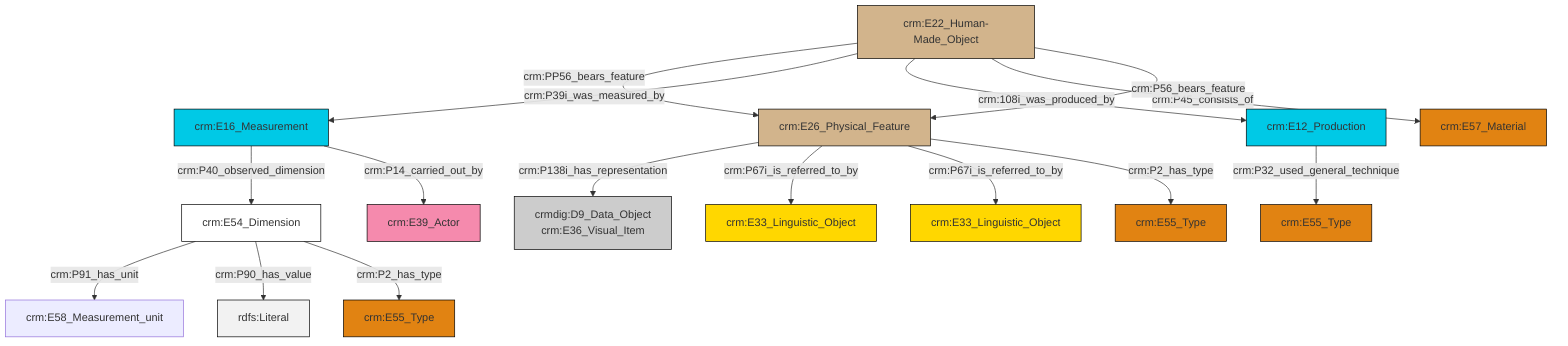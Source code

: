 graph TD
classDef Literal fill:#f2f2f2,stroke:#000000;
classDef CRM_Entity fill:#FFFFFF,stroke:#000000;
classDef Temporal_Entity fill:#00C9E6, stroke:#000000;
classDef Type fill:#E18312, stroke:#000000;
classDef Time-Span fill:#2C9C91, stroke:#000000;
classDef Appellation fill:#FFEB7F, stroke:#000000;
classDef Place fill:#008836, stroke:#000000;
classDef Persistent_Item fill:#B266B2, stroke:#000000;
classDef Conceptual_Object fill:#FFD700, stroke:#000000;
classDef Physical_Thing fill:#D2B48C, stroke:#000000;
classDef Actor fill:#f58aad, stroke:#000000;
classDef PC_Classes fill:#4ce600, stroke:#000000;
classDef Multi fill:#cccccc,stroke:#000000;

0["crm:E26_Physical_Feature"]:::Physical_Thing -->|crm:P138i_has_representation| 1["crmdig:D9_Data_Object<br>crm:E36_Visual_Item"]:::Multi
6["crm:E22_Human-Made_Object"]:::Physical_Thing -->|crm:PP56_bears_feature| 0["crm:E26_Physical_Feature"]:::Physical_Thing
0["crm:E26_Physical_Feature"]:::Physical_Thing -->|crm:P67i_is_referred_to_by| 9["crm:E33_Linguistic_Object"]:::Conceptual_Object
17["crm:E12_Production"]:::Temporal_Entity -->|crm:P32_used_general_technique| 11["crm:E55_Type"]:::Type
6["crm:E22_Human-Made_Object"]:::Physical_Thing -->|crm:P39i_was_measured_by| 7["crm:E16_Measurement"]:::Temporal_Entity
0["crm:E26_Physical_Feature"]:::Physical_Thing -->|crm:P67i_is_referred_to_by| 2["crm:E33_Linguistic_Object"]:::Conceptual_Object
6["crm:E22_Human-Made_Object"]:::Physical_Thing -->|crm:108i_was_produced_by| 17["crm:E12_Production"]:::Temporal_Entity
0["crm:E26_Physical_Feature"]:::Physical_Thing -->|crm:P2_has_type| 19["crm:E55_Type"]:::Type
7["crm:E16_Measurement"]:::Temporal_Entity -->|crm:P40_observed_dimension| 4["crm:E54_Dimension"]:::CRM_Entity
6["crm:E22_Human-Made_Object"]:::Physical_Thing -->|crm:P45_consists_of| 24["crm:E57_Material"]:::Type
4["crm:E54_Dimension"]:::CRM_Entity -->|crm:P91_has_unit| 13["crm:E58_Measurement_unit"]:::Default
6["crm:E22_Human-Made_Object"]:::Physical_Thing -->|crm:P56_bears_feature| 0["crm:E26_Physical_Feature"]:::Physical_Thing
4["crm:E54_Dimension"]:::CRM_Entity -->|crm:P90_has_value| 29[rdfs:Literal]:::Literal
7["crm:E16_Measurement"]:::Temporal_Entity -->|crm:P14_carried_out_by| 21["crm:E39_Actor"]:::Actor
4["crm:E54_Dimension"]:::CRM_Entity -->|crm:P2_has_type| 15["crm:E55_Type"]:::Type